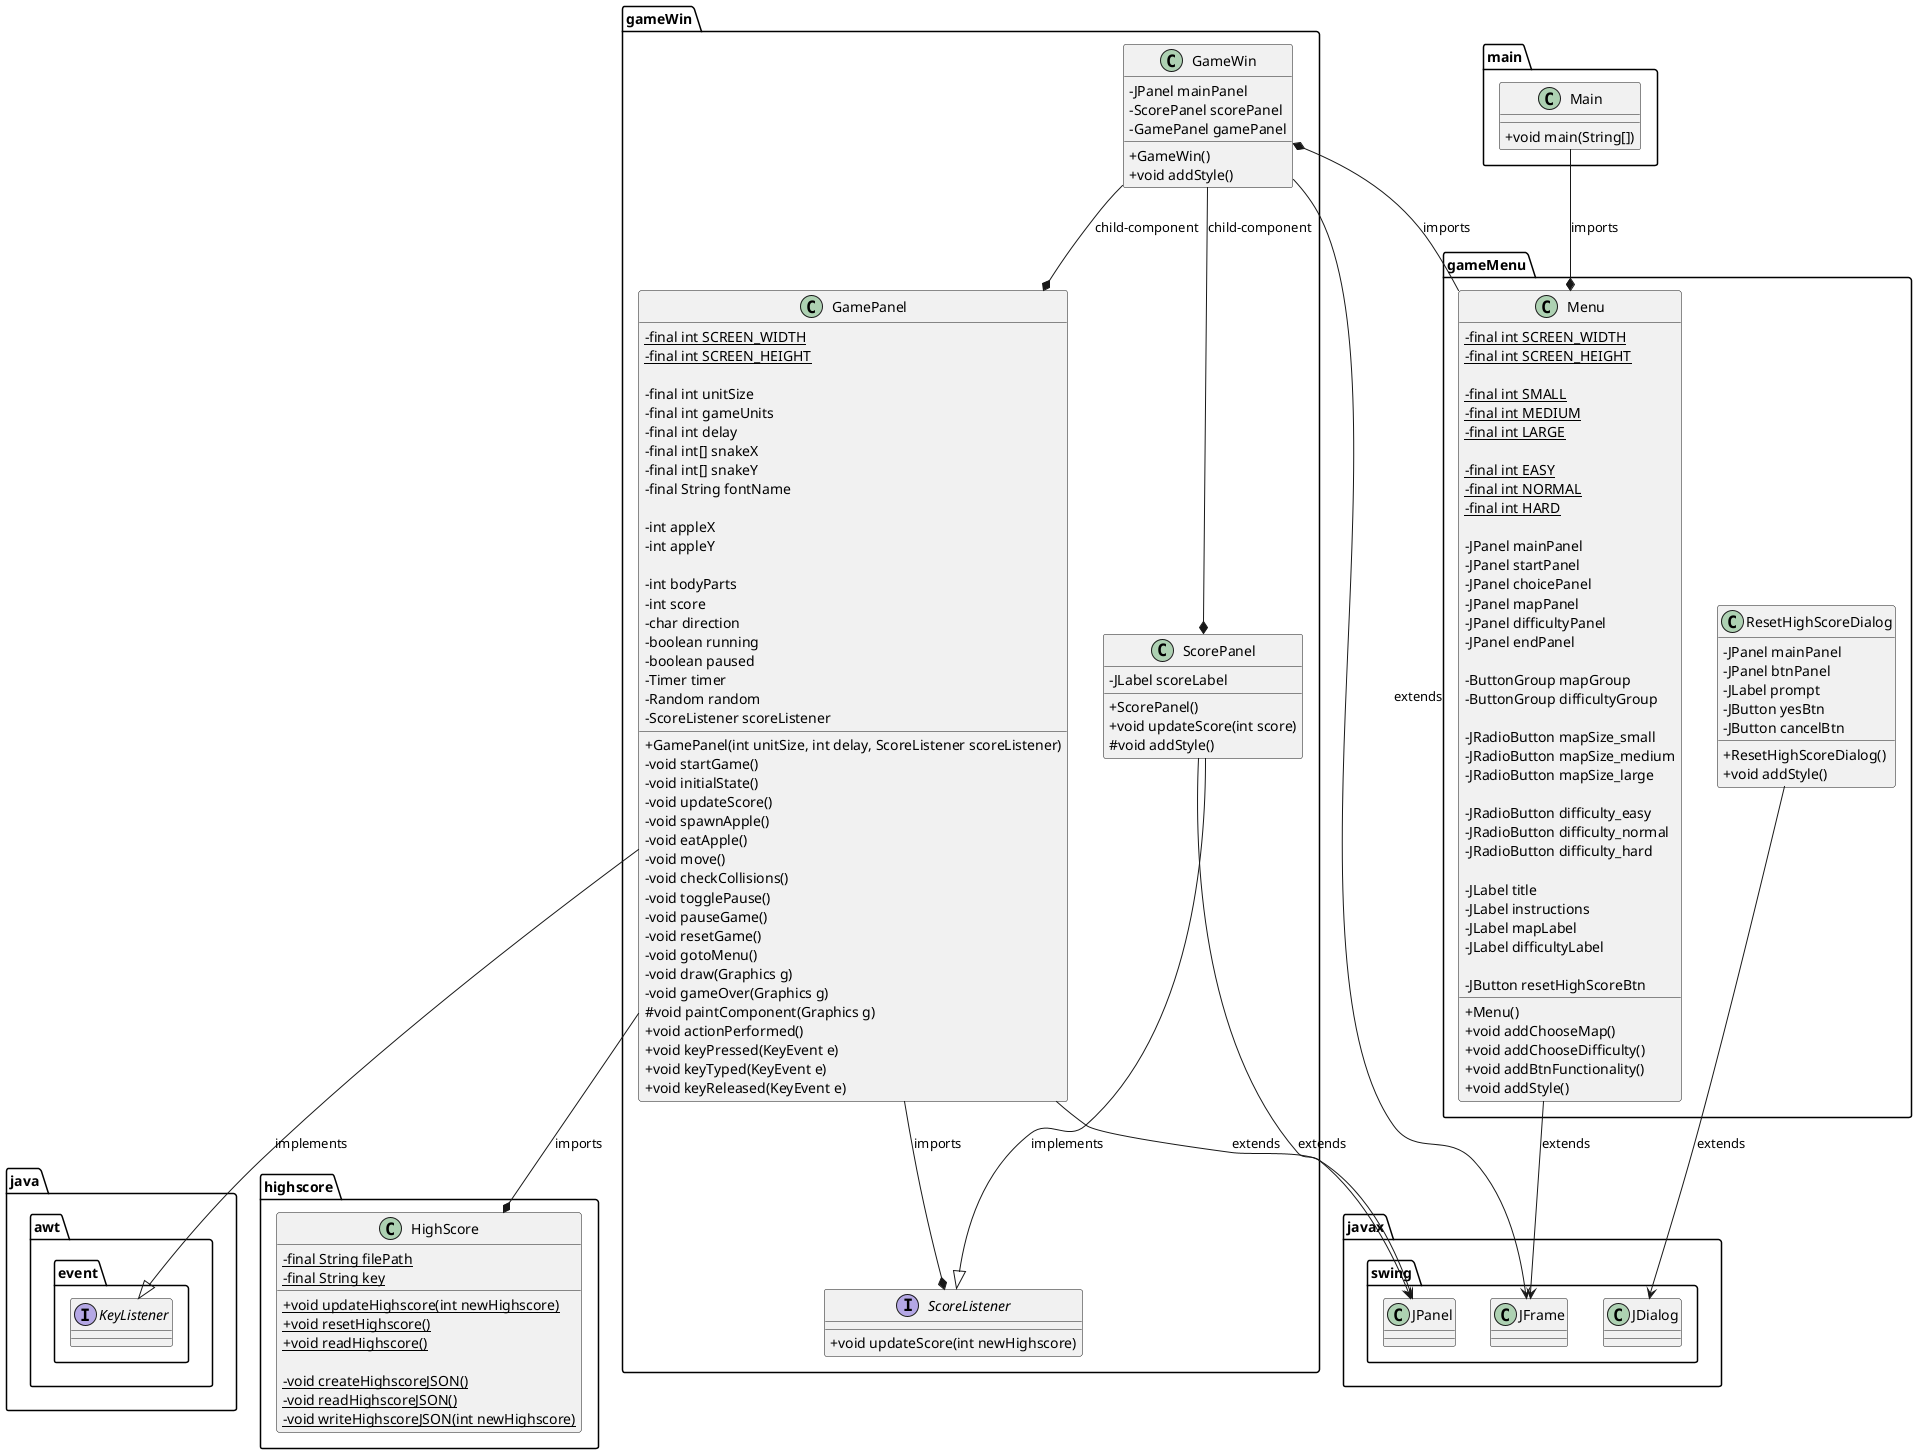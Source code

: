 @startuml gameClassDiagram

    skinparam classAttributeIconSize 0

    gameMenu.ResetHighScoreDialog --> javax.swing.JDialog : extends
    gameMenu.Menu --> javax.swing.JFrame : extends
    gameWin.GameWin --> javax.swing.JFrame : extends
    gameWin.GamePanel --> javax.swing.JPanel : extends
    gameWin.ScorePanel --> javax.swing.JPanel : extends

    gameWin.GamePanel --|> java.awt.event.KeyListener : implements
    gameWin.ScorePanel --|> gameWin.ScoreListener : implements

    gameWin.GameWin --* gameWin.ScorePanel : child-component
    gameWin.GameWin --* gameWin.GamePanel : child-component

    gameMenu.Menu -left-* gameWin.GameWin : imports
    gameWin.GamePanel --* highscore.HighScore : imports
    gameWin.GamePanel --* gameWin.ScoreListener : imports
    main.Main --* gameMenu.Menu : imports

    package main {
        class Main
    }

    package gameMenu {
        class gameMenu.Menu
        class gameMenu.ResetHighScoreDialog
    }

    package gameWin {
        class gameWin.GameWin
        class gameWin.GamePanel
        class gameWin.ScorePanel
        interface gameWin.ScoreListener

    }

    package highscore {
        class highscore.HighScore
    }

    package javax.swing {
        class javax.swing.JFrame
        class javax.swing.JDialog
        class javax.swing.JPanel
    }

    package java.awt.event {
        interface java.awt.event.KeyListener
    }

    class main.Main {
        +void main(String[])
    }

    class gameMenu.Menu {
        -final int {static} SCREEN_WIDTH
        -final int {static} SCREEN_HEIGHT
        
        -final int {static} SMALL
        -final int {static} MEDIUM
        -final int {static} LARGE
        
        -final int {static} EASY
        -final int {static} NORMAL
        -final int {static} HARD

        -JPanel mainPanel
        -JPanel startPanel
        -JPanel choicePanel
        -JPanel mapPanel
        -JPanel difficultyPanel
        -JPanel endPanel

        -ButtonGroup mapGroup
        -ButtonGroup difficultyGroup

        -JRadioButton mapSize_small
        -JRadioButton mapSize_medium
        -JRadioButton mapSize_large

        -JRadioButton difficulty_easy
        -JRadioButton difficulty_normal
        -JRadioButton difficulty_hard

        -JLabel title
        -JLabel instructions
        -JLabel mapLabel
        -JLabel difficultyLabel

        -JButton resetHighScoreBtn

        +Menu()
        +void addChooseMap()
        +void addChooseDifficulty()
        +void addBtnFunctionality()
        +void addStyle()
    }

    class gameMenu.ResetHighScoreDialog {
        -JPanel mainPanel
        -JPanel btnPanel
        -JLabel prompt
        -JButton yesBtn
        -JButton cancelBtn

        +ResetHighScoreDialog()
        +void addStyle()
    }

    class gameWin.GamePanel {
        -final int {static} SCREEN_WIDTH
        -final int {static} SCREEN_HEIGHT

        -final int unitSize
        -final int gameUnits
        -final int delay
        -final int[] snakeX
        -final int[] snakeY
        -final String fontName

        -int appleX
        -int appleY
        
        -int bodyParts
        -int score
        -char direction
        -boolean running
        -boolean paused
        -Timer timer
        -Random random
        -ScoreListener scoreListener

        +GamePanel(int unitSize, int delay, ScoreListener scoreListener)
        -void startGame()
        -void initialState()
        -void updateScore()
        -void spawnApple()
        -void eatApple()
        -void move()
        -void checkCollisions()
        -void togglePause()
        -void pauseGame()
        -void resetGame()
        -void gotoMenu()
        -void draw(Graphics g)
        -void gameOver(Graphics g)
        #void paintComponent(Graphics g)
        +void actionPerformed()
        +void keyPressed(KeyEvent e)
        +void keyTyped(KeyEvent e)
        +void keyReleased(KeyEvent e)
    }

    class gameWin.ScorePanel {
        -JLabel scoreLabel
        
        +ScorePanel()
        +void updateScore(int score)
        #void addStyle()
    }

    class gameWin.GameWin {
        -JPanel mainPanel
        -ScorePanel scorePanel
        -GamePanel gamePanel

        +GameWin()
        +void addStyle()
    }

    class highscore.HighScore {
        -final {static} String filePath
        -final {static} String key

        +{static} void updateHighscore(int newHighscore)
        +{static} void resetHighscore()
        +{static} void readHighscore()
        
        -{static} void createHighscoreJSON()
        -{static} void readHighscoreJSON()
        -{static} void writeHighscoreJSON(int newHighscore)
    }

    interface gameWin.ScoreListener {
        +void updateScore(int newHighscore)
    }

@enduml
